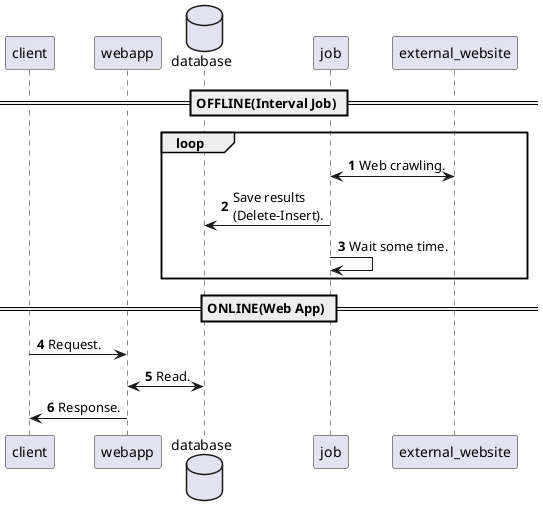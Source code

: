 @startuml

autonumber
participant client as cl
participant webapp as wb
database database as db
participant job as jb
participant external_website as ew

== OFFLINE(Interval Job) ==
loop
  jb <-> ew: Web crawling.
  jb -> db: Save results \n(Delete-Insert). 
  jb -> jb: Wait some time.
end
== ONLINE(Web App) ==
cl -> wb: Request.
wb <-> db: Read.
wb -> cl: Response.

@enduml